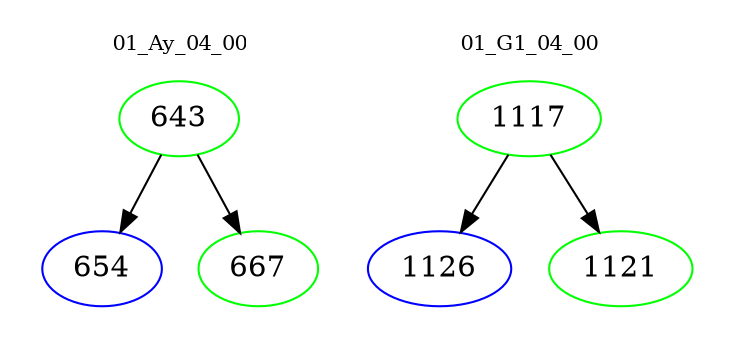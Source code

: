 digraph{
subgraph cluster_0 {
color = white
label = "01_Ay_04_00";
fontsize=10;
T0_643 [label="643", color="green"]
T0_643 -> T0_654 [color="black"]
T0_654 [label="654", color="blue"]
T0_643 -> T0_667 [color="black"]
T0_667 [label="667", color="green"]
}
subgraph cluster_1 {
color = white
label = "01_G1_04_00";
fontsize=10;
T1_1117 [label="1117", color="green"]
T1_1117 -> T1_1126 [color="black"]
T1_1126 [label="1126", color="blue"]
T1_1117 -> T1_1121 [color="black"]
T1_1121 [label="1121", color="green"]
}
}

